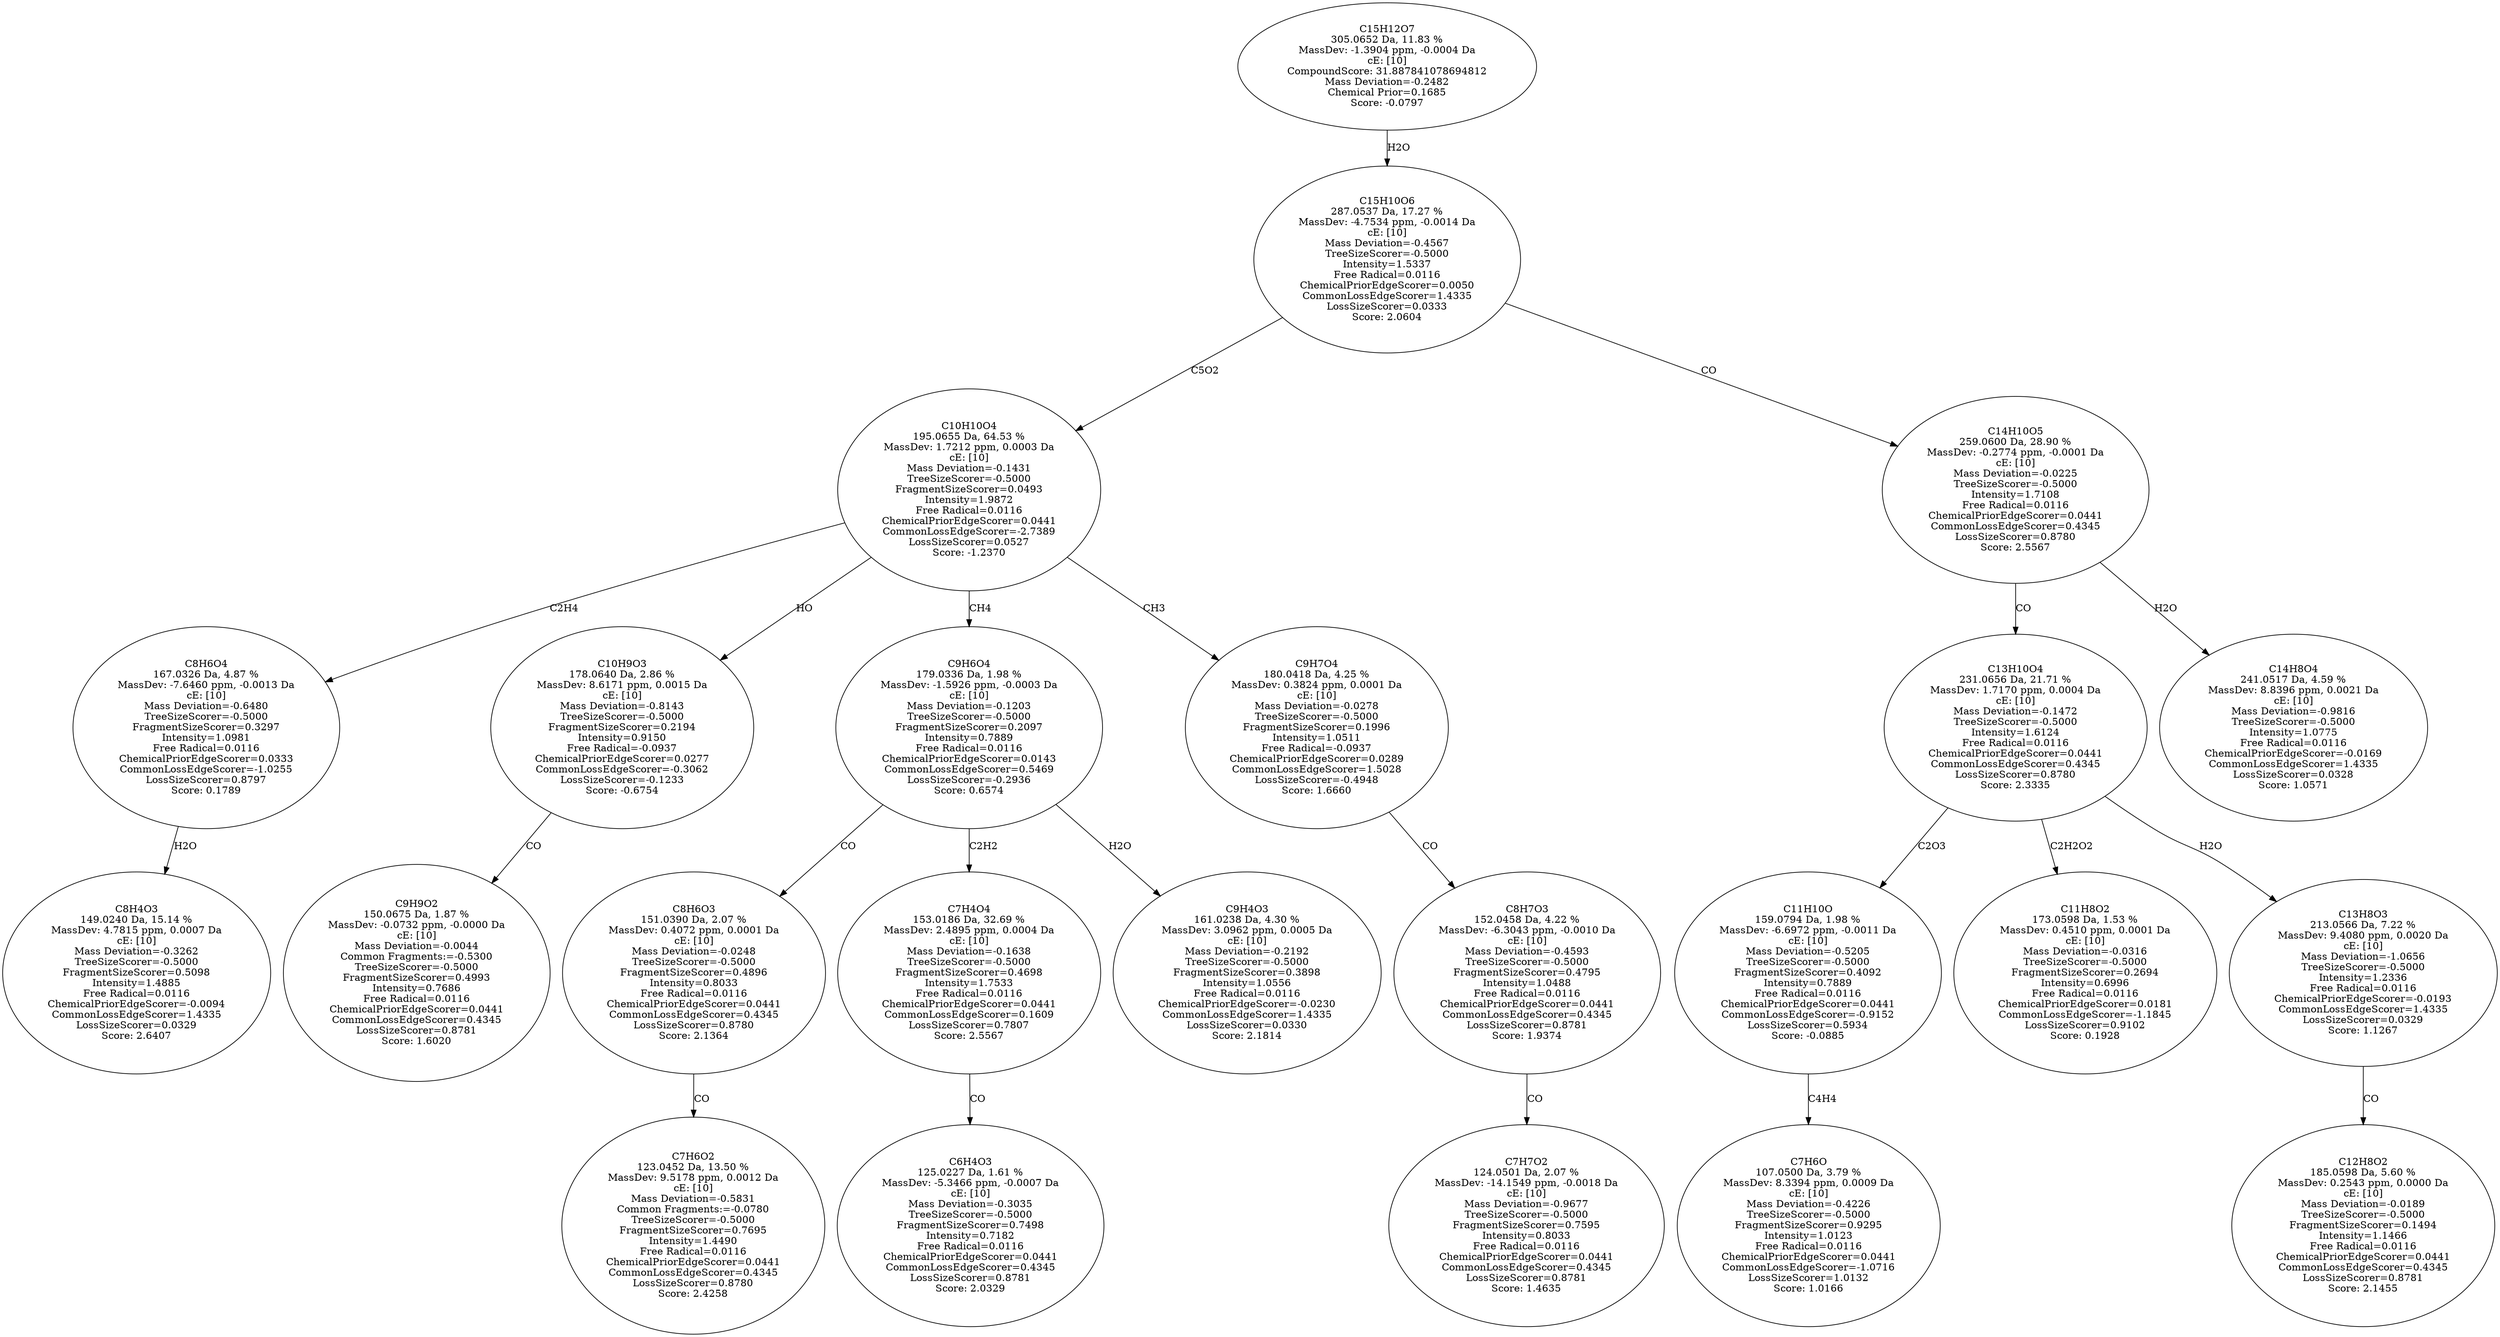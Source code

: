 strict digraph {
v1 [label="C8H4O3\n149.0240 Da, 15.14 %\nMassDev: 4.7815 ppm, 0.0007 Da\ncE: [10]\nMass Deviation=-0.3262\nTreeSizeScorer=-0.5000\nFragmentSizeScorer=0.5098\nIntensity=1.4885\nFree Radical=0.0116\nChemicalPriorEdgeScorer=-0.0094\nCommonLossEdgeScorer=1.4335\nLossSizeScorer=0.0329\nScore: 2.6407"];
v2 [label="C8H6O4\n167.0326 Da, 4.87 %\nMassDev: -7.6460 ppm, -0.0013 Da\ncE: [10]\nMass Deviation=-0.6480\nTreeSizeScorer=-0.5000\nFragmentSizeScorer=0.3297\nIntensity=1.0981\nFree Radical=0.0116\nChemicalPriorEdgeScorer=0.0333\nCommonLossEdgeScorer=-1.0255\nLossSizeScorer=0.8797\nScore: 0.1789"];
v3 [label="C9H9O2\n150.0675 Da, 1.87 %\nMassDev: -0.0732 ppm, -0.0000 Da\ncE: [10]\nMass Deviation=-0.0044\nCommon Fragments:=-0.5300\nTreeSizeScorer=-0.5000\nFragmentSizeScorer=0.4993\nIntensity=0.7686\nFree Radical=0.0116\nChemicalPriorEdgeScorer=0.0441\nCommonLossEdgeScorer=0.4345\nLossSizeScorer=0.8781\nScore: 1.6020"];
v4 [label="C10H9O3\n178.0640 Da, 2.86 %\nMassDev: 8.6171 ppm, 0.0015 Da\ncE: [10]\nMass Deviation=-0.8143\nTreeSizeScorer=-0.5000\nFragmentSizeScorer=0.2194\nIntensity=0.9150\nFree Radical=-0.0937\nChemicalPriorEdgeScorer=0.0277\nCommonLossEdgeScorer=-0.3062\nLossSizeScorer=-0.1233\nScore: -0.6754"];
v5 [label="C7H6O2\n123.0452 Da, 13.50 %\nMassDev: 9.5178 ppm, 0.0012 Da\ncE: [10]\nMass Deviation=-0.5831\nCommon Fragments:=-0.0780\nTreeSizeScorer=-0.5000\nFragmentSizeScorer=0.7695\nIntensity=1.4490\nFree Radical=0.0116\nChemicalPriorEdgeScorer=0.0441\nCommonLossEdgeScorer=0.4345\nLossSizeScorer=0.8780\nScore: 2.4258"];
v6 [label="C8H6O3\n151.0390 Da, 2.07 %\nMassDev: 0.4072 ppm, 0.0001 Da\ncE: [10]\nMass Deviation=-0.0248\nTreeSizeScorer=-0.5000\nFragmentSizeScorer=0.4896\nIntensity=0.8033\nFree Radical=0.0116\nChemicalPriorEdgeScorer=0.0441\nCommonLossEdgeScorer=0.4345\nLossSizeScorer=0.8780\nScore: 2.1364"];
v7 [label="C6H4O3\n125.0227 Da, 1.61 %\nMassDev: -5.3466 ppm, -0.0007 Da\ncE: [10]\nMass Deviation=-0.3035\nTreeSizeScorer=-0.5000\nFragmentSizeScorer=0.7498\nIntensity=0.7182\nFree Radical=0.0116\nChemicalPriorEdgeScorer=0.0441\nCommonLossEdgeScorer=0.4345\nLossSizeScorer=0.8781\nScore: 2.0329"];
v8 [label="C7H4O4\n153.0186 Da, 32.69 %\nMassDev: 2.4895 ppm, 0.0004 Da\ncE: [10]\nMass Deviation=-0.1638\nTreeSizeScorer=-0.5000\nFragmentSizeScorer=0.4698\nIntensity=1.7533\nFree Radical=0.0116\nChemicalPriorEdgeScorer=0.0441\nCommonLossEdgeScorer=0.1609\nLossSizeScorer=0.7807\nScore: 2.5567"];
v9 [label="C9H4O3\n161.0238 Da, 4.30 %\nMassDev: 3.0962 ppm, 0.0005 Da\ncE: [10]\nMass Deviation=-0.2192\nTreeSizeScorer=-0.5000\nFragmentSizeScorer=0.3898\nIntensity=1.0556\nFree Radical=0.0116\nChemicalPriorEdgeScorer=-0.0230\nCommonLossEdgeScorer=1.4335\nLossSizeScorer=0.0330\nScore: 2.1814"];
v10 [label="C9H6O4\n179.0336 Da, 1.98 %\nMassDev: -1.5926 ppm, -0.0003 Da\ncE: [10]\nMass Deviation=-0.1203\nTreeSizeScorer=-0.5000\nFragmentSizeScorer=0.2097\nIntensity=0.7889\nFree Radical=0.0116\nChemicalPriorEdgeScorer=0.0143\nCommonLossEdgeScorer=0.5469\nLossSizeScorer=-0.2936\nScore: 0.6574"];
v11 [label="C7H7O2\n124.0501 Da, 2.07 %\nMassDev: -14.1549 ppm, -0.0018 Da\ncE: [10]\nMass Deviation=-0.9677\nTreeSizeScorer=-0.5000\nFragmentSizeScorer=0.7595\nIntensity=0.8033\nFree Radical=0.0116\nChemicalPriorEdgeScorer=0.0441\nCommonLossEdgeScorer=0.4345\nLossSizeScorer=0.8781\nScore: 1.4635"];
v12 [label="C8H7O3\n152.0458 Da, 4.22 %\nMassDev: -6.3043 ppm, -0.0010 Da\ncE: [10]\nMass Deviation=-0.4593\nTreeSizeScorer=-0.5000\nFragmentSizeScorer=0.4795\nIntensity=1.0488\nFree Radical=0.0116\nChemicalPriorEdgeScorer=0.0441\nCommonLossEdgeScorer=0.4345\nLossSizeScorer=0.8781\nScore: 1.9374"];
v13 [label="C9H7O4\n180.0418 Da, 4.25 %\nMassDev: 0.3824 ppm, 0.0001 Da\ncE: [10]\nMass Deviation=-0.0278\nTreeSizeScorer=-0.5000\nFragmentSizeScorer=0.1996\nIntensity=1.0511\nFree Radical=-0.0937\nChemicalPriorEdgeScorer=0.0289\nCommonLossEdgeScorer=1.5028\nLossSizeScorer=-0.4948\nScore: 1.6660"];
v14 [label="C10H10O4\n195.0655 Da, 64.53 %\nMassDev: 1.7212 ppm, 0.0003 Da\ncE: [10]\nMass Deviation=-0.1431\nTreeSizeScorer=-0.5000\nFragmentSizeScorer=0.0493\nIntensity=1.9872\nFree Radical=0.0116\nChemicalPriorEdgeScorer=0.0441\nCommonLossEdgeScorer=-2.7389\nLossSizeScorer=0.0527\nScore: -1.2370"];
v15 [label="C7H6O\n107.0500 Da, 3.79 %\nMassDev: 8.3394 ppm, 0.0009 Da\ncE: [10]\nMass Deviation=-0.4226\nTreeSizeScorer=-0.5000\nFragmentSizeScorer=0.9295\nIntensity=1.0123\nFree Radical=0.0116\nChemicalPriorEdgeScorer=0.0441\nCommonLossEdgeScorer=-1.0716\nLossSizeScorer=1.0132\nScore: 1.0166"];
v16 [label="C11H10O\n159.0794 Da, 1.98 %\nMassDev: -6.6972 ppm, -0.0011 Da\ncE: [10]\nMass Deviation=-0.5205\nTreeSizeScorer=-0.5000\nFragmentSizeScorer=0.4092\nIntensity=0.7889\nFree Radical=0.0116\nChemicalPriorEdgeScorer=0.0441\nCommonLossEdgeScorer=-0.9152\nLossSizeScorer=0.5934\nScore: -0.0885"];
v17 [label="C11H8O2\n173.0598 Da, 1.53 %\nMassDev: 0.4510 ppm, 0.0001 Da\ncE: [10]\nMass Deviation=-0.0316\nTreeSizeScorer=-0.5000\nFragmentSizeScorer=0.2694\nIntensity=0.6996\nFree Radical=0.0116\nChemicalPriorEdgeScorer=0.0181\nCommonLossEdgeScorer=-1.1845\nLossSizeScorer=0.9102\nScore: 0.1928"];
v18 [label="C12H8O2\n185.0598 Da, 5.60 %\nMassDev: 0.2543 ppm, 0.0000 Da\ncE: [10]\nMass Deviation=-0.0189\nTreeSizeScorer=-0.5000\nFragmentSizeScorer=0.1494\nIntensity=1.1466\nFree Radical=0.0116\nChemicalPriorEdgeScorer=0.0441\nCommonLossEdgeScorer=0.4345\nLossSizeScorer=0.8781\nScore: 2.1455"];
v19 [label="C13H8O3\n213.0566 Da, 7.22 %\nMassDev: 9.4080 ppm, 0.0020 Da\ncE: [10]\nMass Deviation=-1.0656\nTreeSizeScorer=-0.5000\nIntensity=1.2336\nFree Radical=0.0116\nChemicalPriorEdgeScorer=-0.0193\nCommonLossEdgeScorer=1.4335\nLossSizeScorer=0.0329\nScore: 1.1267"];
v20 [label="C13H10O4\n231.0656 Da, 21.71 %\nMassDev: 1.7170 ppm, 0.0004 Da\ncE: [10]\nMass Deviation=-0.1472\nTreeSizeScorer=-0.5000\nIntensity=1.6124\nFree Radical=0.0116\nChemicalPriorEdgeScorer=0.0441\nCommonLossEdgeScorer=0.4345\nLossSizeScorer=0.8780\nScore: 2.3335"];
v21 [label="C14H8O4\n241.0517 Da, 4.59 %\nMassDev: 8.8396 ppm, 0.0021 Da\ncE: [10]\nMass Deviation=-0.9816\nTreeSizeScorer=-0.5000\nIntensity=1.0775\nFree Radical=0.0116\nChemicalPriorEdgeScorer=-0.0169\nCommonLossEdgeScorer=1.4335\nLossSizeScorer=0.0328\nScore: 1.0571"];
v22 [label="C14H10O5\n259.0600 Da, 28.90 %\nMassDev: -0.2774 ppm, -0.0001 Da\ncE: [10]\nMass Deviation=-0.0225\nTreeSizeScorer=-0.5000\nIntensity=1.7108\nFree Radical=0.0116\nChemicalPriorEdgeScorer=0.0441\nCommonLossEdgeScorer=0.4345\nLossSizeScorer=0.8780\nScore: 2.5567"];
v23 [label="C15H10O6\n287.0537 Da, 17.27 %\nMassDev: -4.7534 ppm, -0.0014 Da\ncE: [10]\nMass Deviation=-0.4567\nTreeSizeScorer=-0.5000\nIntensity=1.5337\nFree Radical=0.0116\nChemicalPriorEdgeScorer=0.0050\nCommonLossEdgeScorer=1.4335\nLossSizeScorer=0.0333\nScore: 2.0604"];
v24 [label="C15H12O7\n305.0652 Da, 11.83 %\nMassDev: -1.3904 ppm, -0.0004 Da\ncE: [10]\nCompoundScore: 31.887841078694812\nMass Deviation=-0.2482\nChemical Prior=0.1685\nScore: -0.0797"];
v2 -> v1 [label="H2O"];
v14 -> v2 [label="C2H4"];
v4 -> v3 [label="CO"];
v14 -> v4 [label="HO"];
v6 -> v5 [label="CO"];
v10 -> v6 [label="CO"];
v8 -> v7 [label="CO"];
v10 -> v8 [label="C2H2"];
v10 -> v9 [label="H2O"];
v14 -> v10 [label="CH4"];
v12 -> v11 [label="CO"];
v13 -> v12 [label="CO"];
v14 -> v13 [label="CH3"];
v23 -> v14 [label="C5O2"];
v16 -> v15 [label="C4H4"];
v20 -> v16 [label="C2O3"];
v20 -> v17 [label="C2H2O2"];
v19 -> v18 [label="CO"];
v20 -> v19 [label="H2O"];
v22 -> v20 [label="CO"];
v22 -> v21 [label="H2O"];
v23 -> v22 [label="CO"];
v24 -> v23 [label="H2O"];
}
